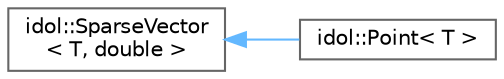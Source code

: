 digraph "Graphical Class Hierarchy"
{
 // LATEX_PDF_SIZE
  bgcolor="transparent";
  edge [fontname=Helvetica,fontsize=10,labelfontname=Helvetica,labelfontsize=10];
  node [fontname=Helvetica,fontsize=10,shape=box,height=0.2,width=0.4];
  rankdir="LR";
  Node0 [id="Node000000",label="idol::SparseVector\l\< T, double \>",height=0.2,width=0.4,color="grey40", fillcolor="white", style="filled",URL="$classidol_1_1SparseVector.html",tooltip=" "];
  Node0 -> Node1 [id="edge179_Node000000_Node000001",dir="back",color="steelblue1",style="solid",tooltip=" "];
  Node1 [id="Node000001",label="idol::Point\< T \>",height=0.2,width=0.4,color="grey40", fillcolor="white", style="filled",URL="$classidol_1_1Point.html",tooltip=" "];
}
